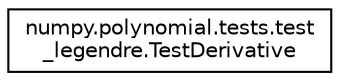 digraph "Graphical Class Hierarchy"
{
 // LATEX_PDF_SIZE
  edge [fontname="Helvetica",fontsize="10",labelfontname="Helvetica",labelfontsize="10"];
  node [fontname="Helvetica",fontsize="10",shape=record];
  rankdir="LR";
  Node0 [label="numpy.polynomial.tests.test\l_legendre.TestDerivative",height=0.2,width=0.4,color="black", fillcolor="white", style="filled",URL="$classnumpy_1_1polynomial_1_1tests_1_1test__legendre_1_1TestDerivative.html",tooltip=" "];
}
